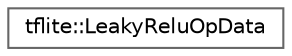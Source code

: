 digraph "Graphical Class Hierarchy"
{
 // LATEX_PDF_SIZE
  bgcolor="transparent";
  edge [fontname=Helvetica,fontsize=10,labelfontname=Helvetica,labelfontsize=10];
  node [fontname=Helvetica,fontsize=10,shape=box,height=0.2,width=0.4];
  rankdir="LR";
  Node0 [id="Node000000",label="tflite::LeakyReluOpData",height=0.2,width=0.4,color="grey40", fillcolor="white", style="filled",URL="$structtflite_1_1_leaky_relu_op_data.html",tooltip=" "];
}
